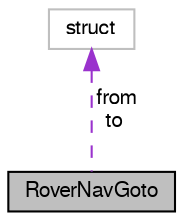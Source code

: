 digraph "RoverNavGoto"
{
  edge [fontname="FreeSans",fontsize="10",labelfontname="FreeSans",labelfontsize="10"];
  node [fontname="FreeSans",fontsize="10",shape=record];
  Node1 [label="RoverNavGoto",height=0.2,width=0.4,color="black", fillcolor="grey75", style="filled", fontcolor="black"];
  Node2 -> Node1 [dir="back",color="darkorchid3",fontsize="10",style="dashed",label=" from\nto" ,fontname="FreeSans"];
  Node2 [label="struct",height=0.2,width=0.4,color="grey75", fillcolor="white", style="filled"];
}
